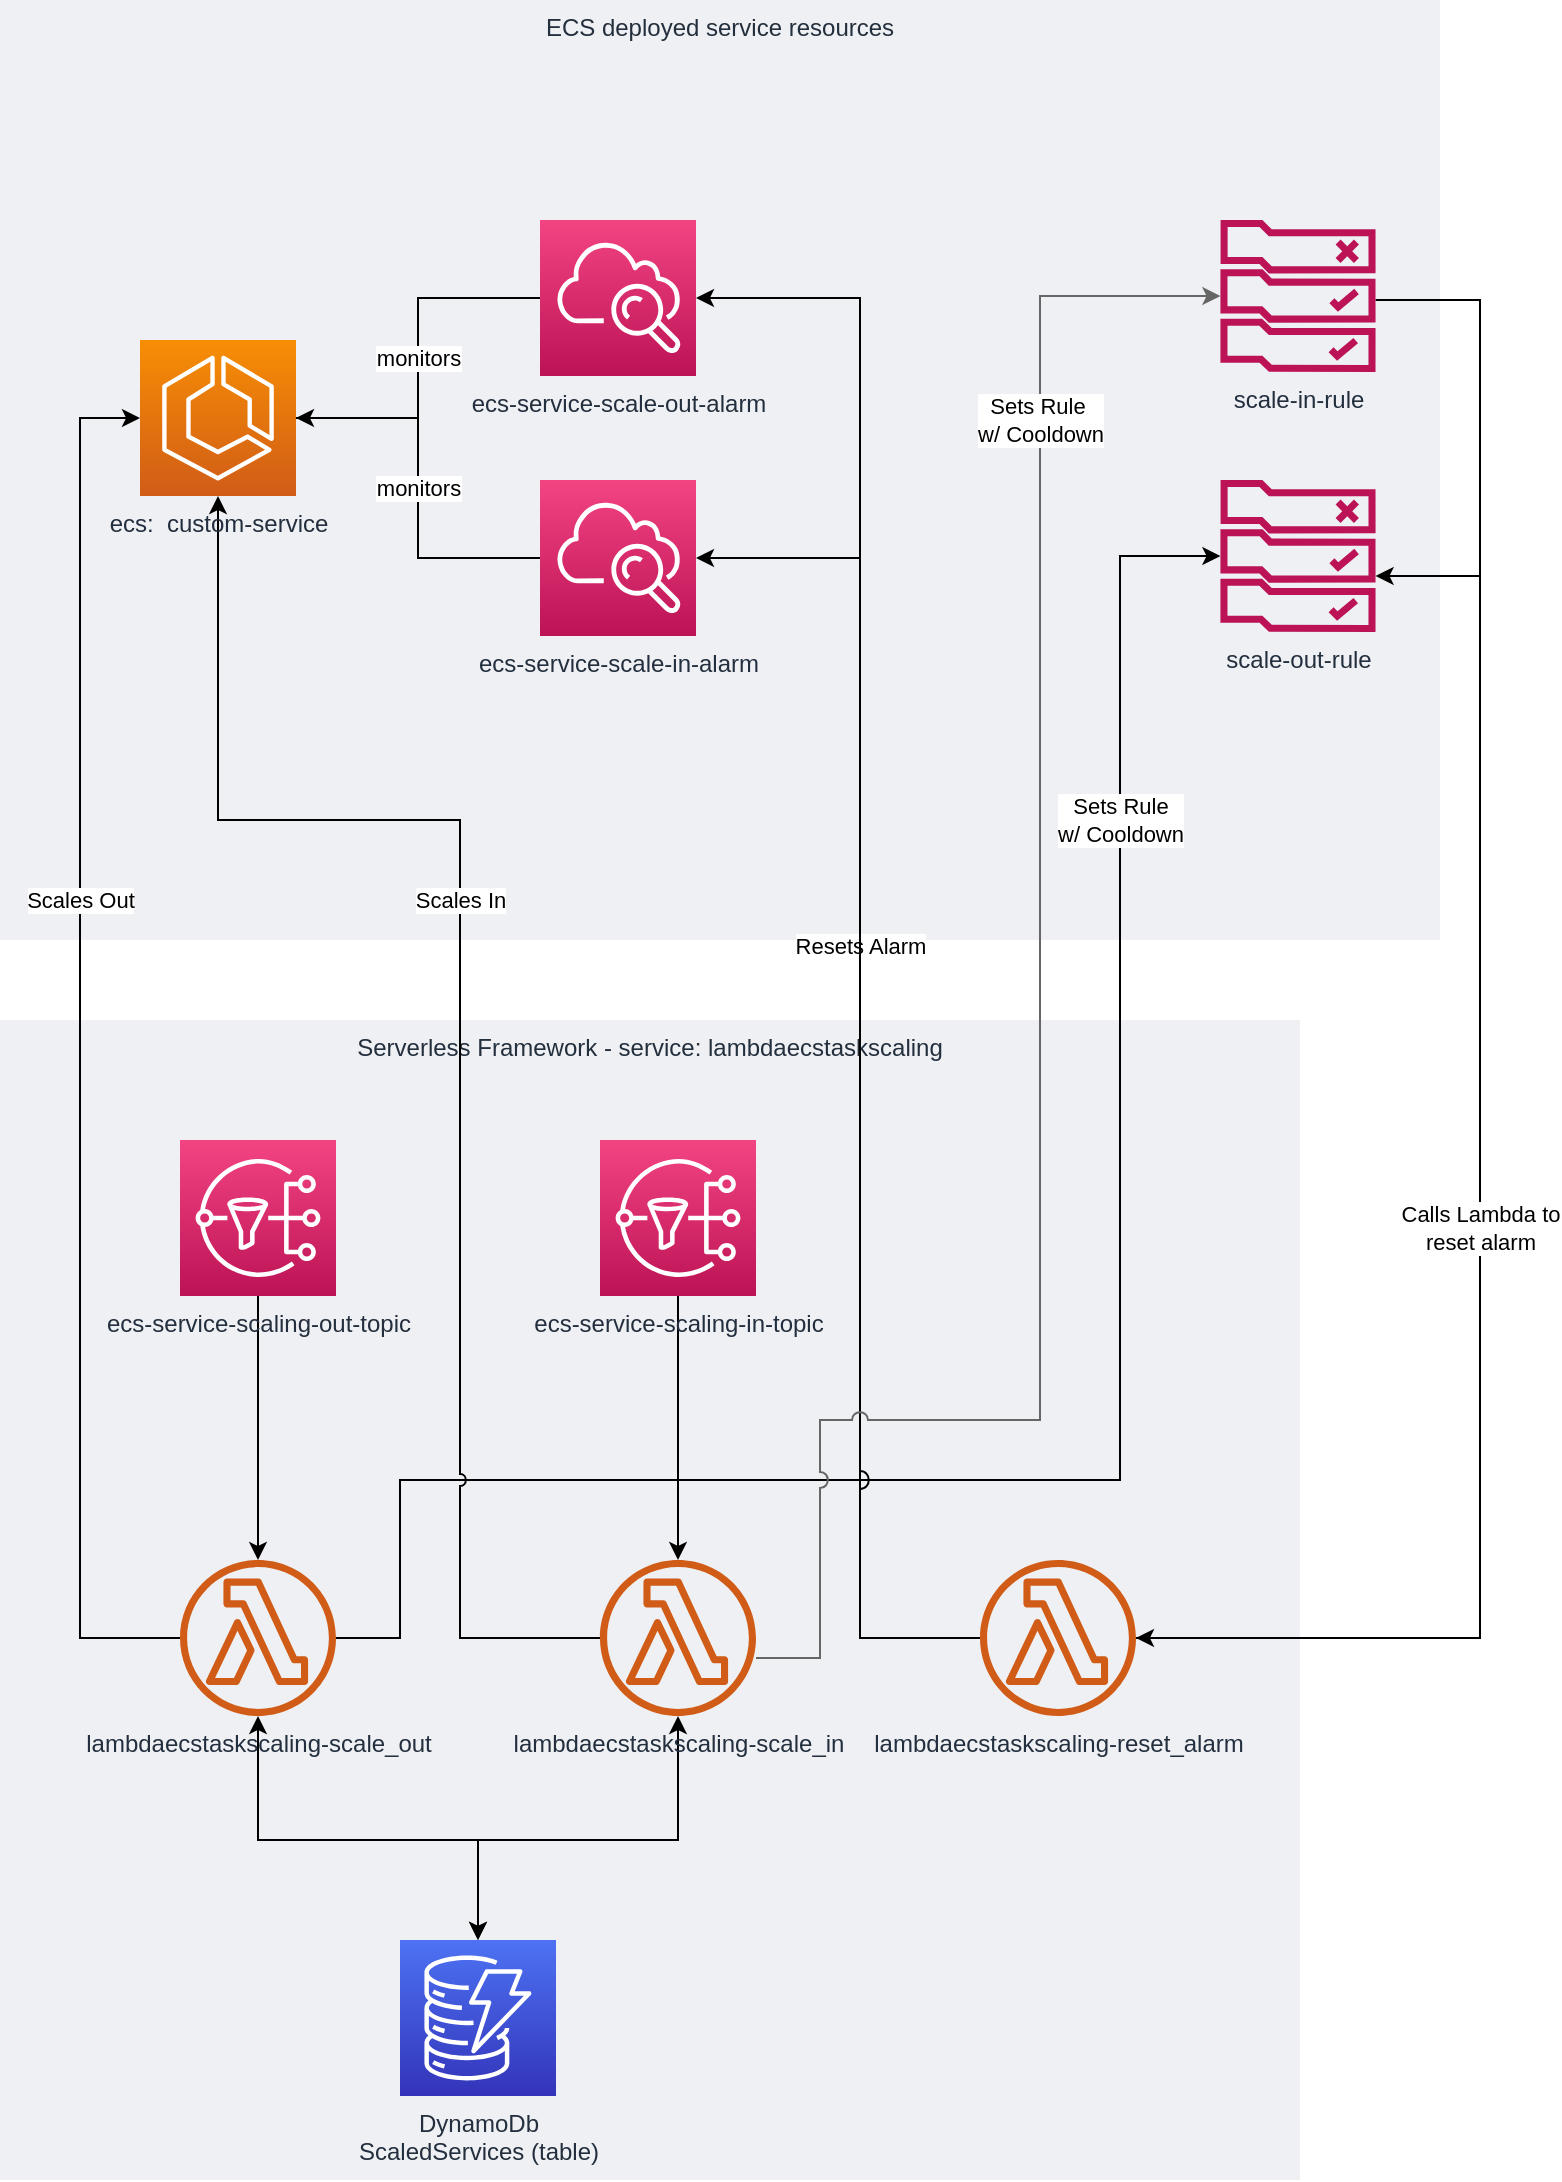 <mxfile version="13.0.1"><diagram id="CcdzSehcMOeYZtbGbCeb" name="Page-1"><mxGraphModel dx="1967" dy="1859" grid="1" gridSize="10" guides="1" tooltips="1" connect="1" arrows="1" fold="1" page="1" pageScale="1" pageWidth="850" pageHeight="1100" math="0" shadow="0"><root><mxCell id="0"/><mxCell id="1" parent="0"/><mxCell id="ervp1usJvgxnQ1bxPl0c-47" value="ECS deployed service resources" style="fillColor=#EFF0F3;strokeColor=none;dashed=0;verticalAlign=top;fontStyle=0;fontColor=#232F3D;" vertex="1" parent="1"><mxGeometry x="-50" y="-640" width="720" height="470" as="geometry"/></mxCell><mxCell id="ervp1usJvgxnQ1bxPl0c-11" value="Serverless Framework - service: lambdaecstaskscaling" style="fillColor=#EFF0F3;strokeColor=none;dashed=0;verticalAlign=top;fontStyle=0;fontColor=#232F3D;" vertex="1" parent="1"><mxGeometry x="-50" y="-130" width="650" height="580" as="geometry"/></mxCell><mxCell id="ervp1usJvgxnQ1bxPl0c-10" style="edgeStyle=orthogonalEdgeStyle;rounded=0;orthogonalLoop=1;jettySize=auto;html=1;startArrow=classic;startFill=1;" edge="1" parent="1" source="ervp1usJvgxnQ1bxPl0c-1" target="ervp1usJvgxnQ1bxPl0c-8"><mxGeometry relative="1" as="geometry"><Array as="points"><mxPoint x="79" y="280"/><mxPoint x="189" y="280"/></Array></mxGeometry></mxCell><mxCell id="ervp1usJvgxnQ1bxPl0c-28" value="Scales Out" style="edgeStyle=orthogonalEdgeStyle;rounded=0;orthogonalLoop=1;jettySize=auto;html=1;startArrow=none;startFill=0;endArrow=classic;endFill=1;strokeColor=#000000;" edge="1" parent="1" source="ervp1usJvgxnQ1bxPl0c-1" target="ervp1usJvgxnQ1bxPl0c-12"><mxGeometry x="0.214" relative="1" as="geometry"><Array as="points"><mxPoint x="-10" y="179"/><mxPoint x="-10" y="-431"/></Array><mxPoint as="offset"/></mxGeometry></mxCell><mxCell id="ervp1usJvgxnQ1bxPl0c-35" value="Sets Rule&lt;br&gt;w/ Cooldown" style="edgeStyle=orthogonalEdgeStyle;rounded=0;jumpStyle=arc;jumpSize=8;orthogonalLoop=1;jettySize=auto;html=1;startArrow=none;startFill=0;endArrow=classic;endFill=1;strokeColor=#000000;" edge="1" parent="1" source="ervp1usJvgxnQ1bxPl0c-1" target="ervp1usJvgxnQ1bxPl0c-23"><mxGeometry x="0.63" relative="1" as="geometry"><Array as="points"><mxPoint x="150" y="179"/><mxPoint x="150" y="100"/><mxPoint x="510" y="100"/><mxPoint x="510" y="-362"/></Array><mxPoint as="offset"/></mxGeometry></mxCell><mxCell id="ervp1usJvgxnQ1bxPl0c-1" value="lambdaecstaskscaling-scale_out" style="outlineConnect=0;fontColor=#232F3E;gradientColor=none;fillColor=#D05C17;strokeColor=none;dashed=0;verticalLabelPosition=bottom;verticalAlign=top;align=center;html=1;fontSize=12;fontStyle=0;aspect=fixed;pointerEvents=1;shape=mxgraph.aws4.lambda_function;" vertex="1" parent="1"><mxGeometry x="40" y="140" width="78" height="78" as="geometry"/></mxCell><mxCell id="ervp1usJvgxnQ1bxPl0c-9" style="edgeStyle=orthogonalEdgeStyle;rounded=0;orthogonalLoop=1;jettySize=auto;html=1;strokeColor=#000000;endArrow=classic;endFill=1;startArrow=classic;startFill=1;" edge="1" parent="1" source="ervp1usJvgxnQ1bxPl0c-2" target="ervp1usJvgxnQ1bxPl0c-8"><mxGeometry relative="1" as="geometry"><Array as="points"><mxPoint x="289" y="280"/><mxPoint x="189" y="280"/></Array></mxGeometry></mxCell><mxCell id="ervp1usJvgxnQ1bxPl0c-31" value="Scales In" style="edgeStyle=orthogonalEdgeStyle;rounded=0;orthogonalLoop=1;jettySize=auto;html=1;startArrow=none;startFill=0;endArrow=classic;endFill=1;strokeColor=#000000;jumpStyle=arc;" edge="1" parent="1" source="ervp1usJvgxnQ1bxPl0c-2" target="ervp1usJvgxnQ1bxPl0c-12"><mxGeometry x="0.152" relative="1" as="geometry"><Array as="points"><mxPoint x="180" y="179"/><mxPoint x="180" y="-230"/><mxPoint x="59" y="-230"/></Array><mxPoint as="offset"/></mxGeometry></mxCell><mxCell id="ervp1usJvgxnQ1bxPl0c-2" value="&lt;span style=&quot;font-family: &amp;#34;helvetica&amp;#34; ; font-size: 12px ; font-style: normal ; font-weight: 400 ; letter-spacing: normal ; text-align: center ; text-indent: 0px ; text-transform: none ; word-spacing: 0px ; float: none ; display: inline&quot;&gt;lambdaecstaskscaling-scale_in&lt;/span&gt;" style="outlineConnect=0;fontColor=#232F3E;gradientColor=none;fillColor=#D05C17;strokeColor=none;dashed=0;verticalLabelPosition=bottom;verticalAlign=top;align=center;html=1;fontSize=12;fontStyle=0;aspect=fixed;pointerEvents=1;shape=mxgraph.aws4.lambda_function;" vertex="1" parent="1"><mxGeometry x="250" y="140" width="78" height="78" as="geometry"/></mxCell><mxCell id="ervp1usJvgxnQ1bxPl0c-25" value="Resets Alarm" style="edgeStyle=orthogonalEdgeStyle;rounded=0;orthogonalLoop=1;jettySize=auto;html=1;startArrow=none;startFill=0;endArrow=classic;endFill=1;strokeColor=#000000;" edge="1" parent="1" source="ervp1usJvgxnQ1bxPl0c-3" target="ervp1usJvgxnQ1bxPl0c-19"><mxGeometry relative="1" as="geometry"><Array as="points"><mxPoint x="380" y="179"/><mxPoint x="380" y="-491"/></Array></mxGeometry></mxCell><mxCell id="ervp1usJvgxnQ1bxPl0c-26" style="edgeStyle=orthogonalEdgeStyle;rounded=0;orthogonalLoop=1;jettySize=auto;html=1;startArrow=none;startFill=0;endArrow=classic;endFill=1;strokeColor=#000000;jumpStyle=arc;jumpSize=9;" edge="1" parent="1" source="ervp1usJvgxnQ1bxPl0c-3" target="ervp1usJvgxnQ1bxPl0c-15"><mxGeometry relative="1" as="geometry"><Array as="points"><mxPoint x="380" y="179"/><mxPoint x="380" y="-361"/></Array></mxGeometry></mxCell><mxCell id="ervp1usJvgxnQ1bxPl0c-3" value="&lt;span style=&quot;font-family: &amp;#34;helvetica&amp;#34; ; font-size: 12px ; font-style: normal ; font-weight: 400 ; letter-spacing: normal ; text-align: center ; text-indent: 0px ; text-transform: none ; word-spacing: 0px ; float: none ; display: inline&quot;&gt;lambdaecstaskscaling-reset_alarm&lt;/span&gt;" style="outlineConnect=0;fontColor=#232F3E;gradientColor=none;fillColor=#D05C17;strokeColor=none;dashed=0;verticalLabelPosition=bottom;verticalAlign=top;align=center;html=1;fontSize=12;fontStyle=0;aspect=fixed;pointerEvents=1;shape=mxgraph.aws4.lambda_function;" vertex="1" parent="1"><mxGeometry x="440" y="140" width="78" height="78" as="geometry"/></mxCell><mxCell id="ervp1usJvgxnQ1bxPl0c-7" style="edgeStyle=orthogonalEdgeStyle;rounded=0;orthogonalLoop=1;jettySize=auto;html=1;" edge="1" parent="1" source="ervp1usJvgxnQ1bxPl0c-4" target="ervp1usJvgxnQ1bxPl0c-1"><mxGeometry relative="1" as="geometry"/></mxCell><mxCell id="ervp1usJvgxnQ1bxPl0c-4" value="ecs-service-scaling-out-topic" style="outlineConnect=0;fontColor=#232F3E;gradientColor=#F34482;gradientDirection=north;fillColor=#BC1356;strokeColor=#ffffff;dashed=0;verticalLabelPosition=bottom;verticalAlign=top;align=center;html=1;fontSize=12;fontStyle=0;aspect=fixed;shape=mxgraph.aws4.resourceIcon;resIcon=mxgraph.aws4.sns;" vertex="1" parent="1"><mxGeometry x="40" y="-70" width="78" height="78" as="geometry"/></mxCell><mxCell id="ervp1usJvgxnQ1bxPl0c-6" style="edgeStyle=orthogonalEdgeStyle;rounded=0;orthogonalLoop=1;jettySize=auto;html=1;" edge="1" parent="1" source="ervp1usJvgxnQ1bxPl0c-5" target="ervp1usJvgxnQ1bxPl0c-2"><mxGeometry relative="1" as="geometry"/></mxCell><mxCell id="ervp1usJvgxnQ1bxPl0c-5" value="ecs-service-scaling-in-topic" style="outlineConnect=0;fontColor=#232F3E;gradientColor=#F34482;gradientDirection=north;fillColor=#BC1356;strokeColor=#ffffff;dashed=0;verticalLabelPosition=bottom;verticalAlign=top;align=center;html=1;fontSize=12;fontStyle=0;aspect=fixed;shape=mxgraph.aws4.resourceIcon;resIcon=mxgraph.aws4.sns;" vertex="1" parent="1"><mxGeometry x="250" y="-70" width="78" height="78" as="geometry"/></mxCell><mxCell id="ervp1usJvgxnQ1bxPl0c-8" value="DynamoDb&lt;br&gt;ScaledServices (table)" style="outlineConnect=0;fontColor=#232F3E;gradientColor=#4D72F3;gradientDirection=north;fillColor=#3334B9;strokeColor=#ffffff;dashed=0;verticalLabelPosition=bottom;verticalAlign=top;align=center;html=1;fontSize=12;fontStyle=0;aspect=fixed;shape=mxgraph.aws4.resourceIcon;resIcon=mxgraph.aws4.dynamodb;" vertex="1" parent="1"><mxGeometry x="150" y="330" width="78" height="78" as="geometry"/></mxCell><mxCell id="ervp1usJvgxnQ1bxPl0c-12" value="ecs:&amp;nbsp; custom-service" style="outlineConnect=0;fontColor=#232F3E;gradientColor=#F78E04;gradientDirection=north;fillColor=#D05C17;strokeColor=#ffffff;dashed=0;verticalLabelPosition=bottom;verticalAlign=top;align=center;html=1;fontSize=12;fontStyle=0;aspect=fixed;shape=mxgraph.aws4.resourceIcon;resIcon=mxgraph.aws4.ecs;" vertex="1" parent="1"><mxGeometry x="20" y="-470" width="78" height="78" as="geometry"/></mxCell><mxCell id="ervp1usJvgxnQ1bxPl0c-16" value="monitors" style="edgeStyle=orthogonalEdgeStyle;rounded=0;orthogonalLoop=1;jettySize=auto;html=1;startArrow=none;startFill=0;endArrow=classic;endFill=1;strokeColor=#000000;" edge="1" parent="1" source="ervp1usJvgxnQ1bxPl0c-15" target="ervp1usJvgxnQ1bxPl0c-12"><mxGeometry relative="1" as="geometry"/></mxCell><mxCell id="ervp1usJvgxnQ1bxPl0c-15" value="ecs-service-scale-in-alarm" style="outlineConnect=0;fontColor=#232F3E;gradientColor=#F34482;gradientDirection=north;fillColor=#BC1356;strokeColor=#ffffff;dashed=0;verticalLabelPosition=bottom;verticalAlign=top;align=center;html=1;fontSize=12;fontStyle=0;aspect=fixed;shape=mxgraph.aws4.resourceIcon;resIcon=mxgraph.aws4.cloudwatch;" vertex="1" parent="1"><mxGeometry x="220" y="-400" width="78" height="78" as="geometry"/></mxCell><mxCell id="ervp1usJvgxnQ1bxPl0c-27" value="monitors" style="edgeStyle=orthogonalEdgeStyle;rounded=0;orthogonalLoop=1;jettySize=auto;html=1;startArrow=none;startFill=0;endArrow=none;endFill=0;strokeColor=#000000;" edge="1" parent="1" source="ervp1usJvgxnQ1bxPl0c-19" target="ervp1usJvgxnQ1bxPl0c-12"><mxGeometry relative="1" as="geometry"/></mxCell><mxCell id="ervp1usJvgxnQ1bxPl0c-19" value="ecs-service-scale-out-alarm" style="outlineConnect=0;fontColor=#232F3E;gradientColor=#F34482;gradientDirection=north;fillColor=#BC1356;strokeColor=#ffffff;dashed=0;verticalLabelPosition=bottom;verticalAlign=top;align=center;html=1;fontSize=12;fontStyle=0;aspect=fixed;shape=mxgraph.aws4.resourceIcon;resIcon=mxgraph.aws4.cloudwatch;" vertex="1" parent="1"><mxGeometry x="220" y="-530" width="78" height="78" as="geometry"/></mxCell><mxCell id="ervp1usJvgxnQ1bxPl0c-22" style="edgeStyle=orthogonalEdgeStyle;rounded=0;orthogonalLoop=1;jettySize=auto;html=1;startArrow=none;startFill=0;endArrow=classic;endFill=1;strokeColor=#000000;" edge="1" parent="1" source="ervp1usJvgxnQ1bxPl0c-21" target="ervp1usJvgxnQ1bxPl0c-3"><mxGeometry relative="1" as="geometry"><Array as="points"><mxPoint x="690" y="-490"/><mxPoint x="690" y="179"/></Array></mxGeometry></mxCell><mxCell id="ervp1usJvgxnQ1bxPl0c-21" value="scale-in-rule" style="outlineConnect=0;fontColor=#232F3E;gradientColor=none;fillColor=#BC1356;strokeColor=none;dashed=0;verticalLabelPosition=bottom;verticalAlign=top;align=center;html=1;fontSize=12;fontStyle=0;aspect=fixed;pointerEvents=1;shape=mxgraph.aws4.rule_2;" vertex="1" parent="1"><mxGeometry x="560" y="-530" width="78" height="76" as="geometry"/></mxCell><mxCell id="ervp1usJvgxnQ1bxPl0c-23" value="scale-out-rule" style="outlineConnect=0;fontColor=#232F3E;gradientColor=none;fillColor=#BC1356;strokeColor=none;dashed=0;verticalLabelPosition=bottom;verticalAlign=top;align=center;html=1;fontSize=12;fontStyle=0;aspect=fixed;pointerEvents=1;shape=mxgraph.aws4.rule_2;" vertex="1" parent="1"><mxGeometry x="560" y="-400" width="78" height="76" as="geometry"/></mxCell><mxCell id="ervp1usJvgxnQ1bxPl0c-44" value="Calls Lambda to&lt;br&gt;reset alarm" style="edgeStyle=orthogonalEdgeStyle;rounded=0;jumpStyle=arc;jumpSize=8;orthogonalLoop=1;jettySize=auto;html=1;startArrow=none;startFill=0;endArrow=classic;endFill=1;strokeColor=#000000;" edge="1" parent="1" source="ervp1usJvgxnQ1bxPl0c-3" target="ervp1usJvgxnQ1bxPl0c-23"><mxGeometry relative="1" as="geometry"><mxPoint x="128" y="189" as="sourcePoint"/><mxPoint x="570.123" y="-351.933" as="targetPoint"/><Array as="points"><mxPoint x="690" y="179"/><mxPoint x="690" y="-352"/></Array></mxGeometry></mxCell><mxCell id="ervp1usJvgxnQ1bxPl0c-48" value="Sets Rule&amp;nbsp;&lt;br&gt;w/ Cooldown" style="edgeStyle=orthogonalEdgeStyle;rounded=0;jumpStyle=arc;jumpSize=8;orthogonalLoop=1;jettySize=auto;html=1;startArrow=none;startFill=0;endArrow=classic;endFill=1;strokeColor=#666666;fillColor=#f5f5f5;" edge="1" parent="1" source="ervp1usJvgxnQ1bxPl0c-2" target="ervp1usJvgxnQ1bxPl0c-21"><mxGeometry x="0.667" relative="1" as="geometry"><mxPoint x="328" y="189" as="sourcePoint"/><mxPoint x="560.123" y="-491.933" as="targetPoint"/><Array as="points"><mxPoint x="360" y="189"/><mxPoint x="360" y="70"/><mxPoint x="470" y="70"/><mxPoint x="470" y="-492"/></Array><mxPoint as="offset"/></mxGeometry></mxCell></root></mxGraphModel></diagram></mxfile>